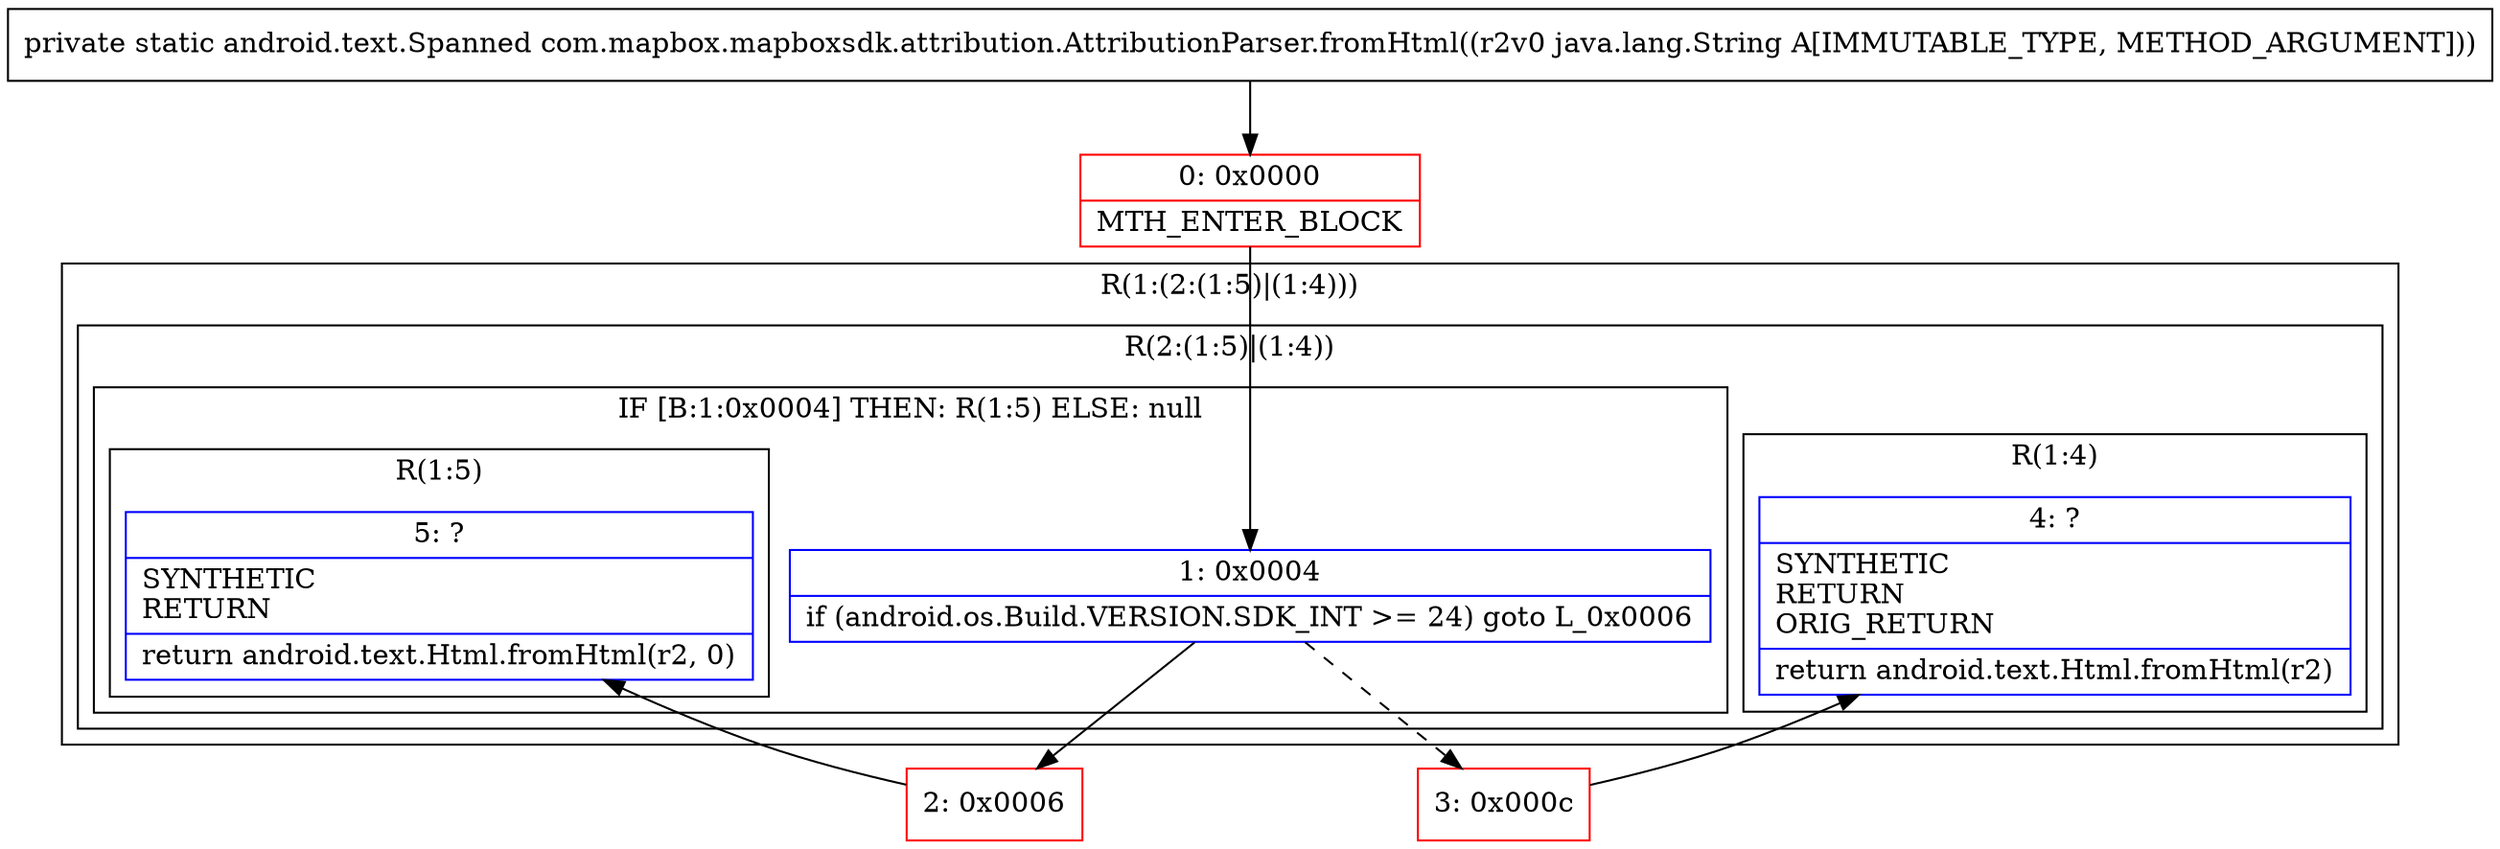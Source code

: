 digraph "CFG forcom.mapbox.mapboxsdk.attribution.AttributionParser.fromHtml(Ljava\/lang\/String;)Landroid\/text\/Spanned;" {
subgraph cluster_Region_2072059731 {
label = "R(1:(2:(1:5)|(1:4)))";
node [shape=record,color=blue];
subgraph cluster_Region_873036871 {
label = "R(2:(1:5)|(1:4))";
node [shape=record,color=blue];
subgraph cluster_IfRegion_1434772338 {
label = "IF [B:1:0x0004] THEN: R(1:5) ELSE: null";
node [shape=record,color=blue];
Node_1 [shape=record,label="{1\:\ 0x0004|if (android.os.Build.VERSION.SDK_INT \>= 24) goto L_0x0006\l}"];
subgraph cluster_Region_1714244996 {
label = "R(1:5)";
node [shape=record,color=blue];
Node_5 [shape=record,label="{5\:\ ?|SYNTHETIC\lRETURN\l|return android.text.Html.fromHtml(r2, 0)\l}"];
}
}
subgraph cluster_Region_354794901 {
label = "R(1:4)";
node [shape=record,color=blue];
Node_4 [shape=record,label="{4\:\ ?|SYNTHETIC\lRETURN\lORIG_RETURN\l|return android.text.Html.fromHtml(r2)\l}"];
}
}
}
Node_0 [shape=record,color=red,label="{0\:\ 0x0000|MTH_ENTER_BLOCK\l}"];
Node_2 [shape=record,color=red,label="{2\:\ 0x0006}"];
Node_3 [shape=record,color=red,label="{3\:\ 0x000c}"];
MethodNode[shape=record,label="{private static android.text.Spanned com.mapbox.mapboxsdk.attribution.AttributionParser.fromHtml((r2v0 java.lang.String A[IMMUTABLE_TYPE, METHOD_ARGUMENT])) }"];
MethodNode -> Node_0;
Node_1 -> Node_2;
Node_1 -> Node_3[style=dashed];
Node_0 -> Node_1;
Node_2 -> Node_5;
Node_3 -> Node_4;
}

